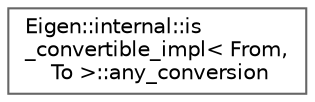 digraph "类继承关系图"
{
 // LATEX_PDF_SIZE
  bgcolor="transparent";
  edge [fontname=Helvetica,fontsize=10,labelfontname=Helvetica,labelfontsize=10];
  node [fontname=Helvetica,fontsize=10,shape=box,height=0.2,width=0.4];
  rankdir="LR";
  Node0 [id="Node000000",label="Eigen::internal::is\l_convertible_impl\< From,\l To \>::any_conversion",height=0.2,width=0.4,color="grey40", fillcolor="white", style="filled",URL="$struct_eigen_1_1internal_1_1is__convertible__impl_1_1any__conversion.html",tooltip=" "];
}
